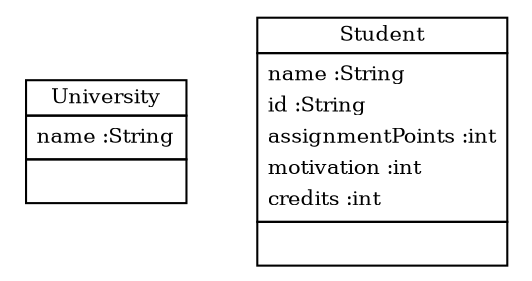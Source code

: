 
 digraph ClassDiagram {
    node [shape = none, fontsize = 10]; 
    edge [fontsize = 10];
    
    
    _University [label=<<table border='0' cellborder='1' cellspacing='0'> <tr> <td HREF="../src/University.java">University</td> </tr> <tr><td><table border='0' cellborder='0' cellspacing='0'> <tr><td align='left'>name :String</td></tr>  </table></td></tr> <tr><td><table border='0' cellborder='0' cellspacing='0'> <tr><td> </td></tr> </table></td></tr> </table>>];
    _Student [label=<<table border='0' cellborder='1' cellspacing='0'> <tr> <td HREF="../src/Student.java">Student</td> </tr> <tr><td><table border='0' cellborder='0' cellspacing='0'> <tr><td align='left'>name :String</td></tr> <tr><td align='left'>id :String</td></tr> <tr><td align='left'>assignmentPoints :int</td></tr> <tr><td align='left'>motivation :int</td></tr> <tr><td align='left'>credits :int</td></tr>  </table></td></tr> <tr><td><table border='0' cellborder='0' cellspacing='0'> <tr><td> </td></tr> </table></td></tr> </table>>];
    
    
    
}
